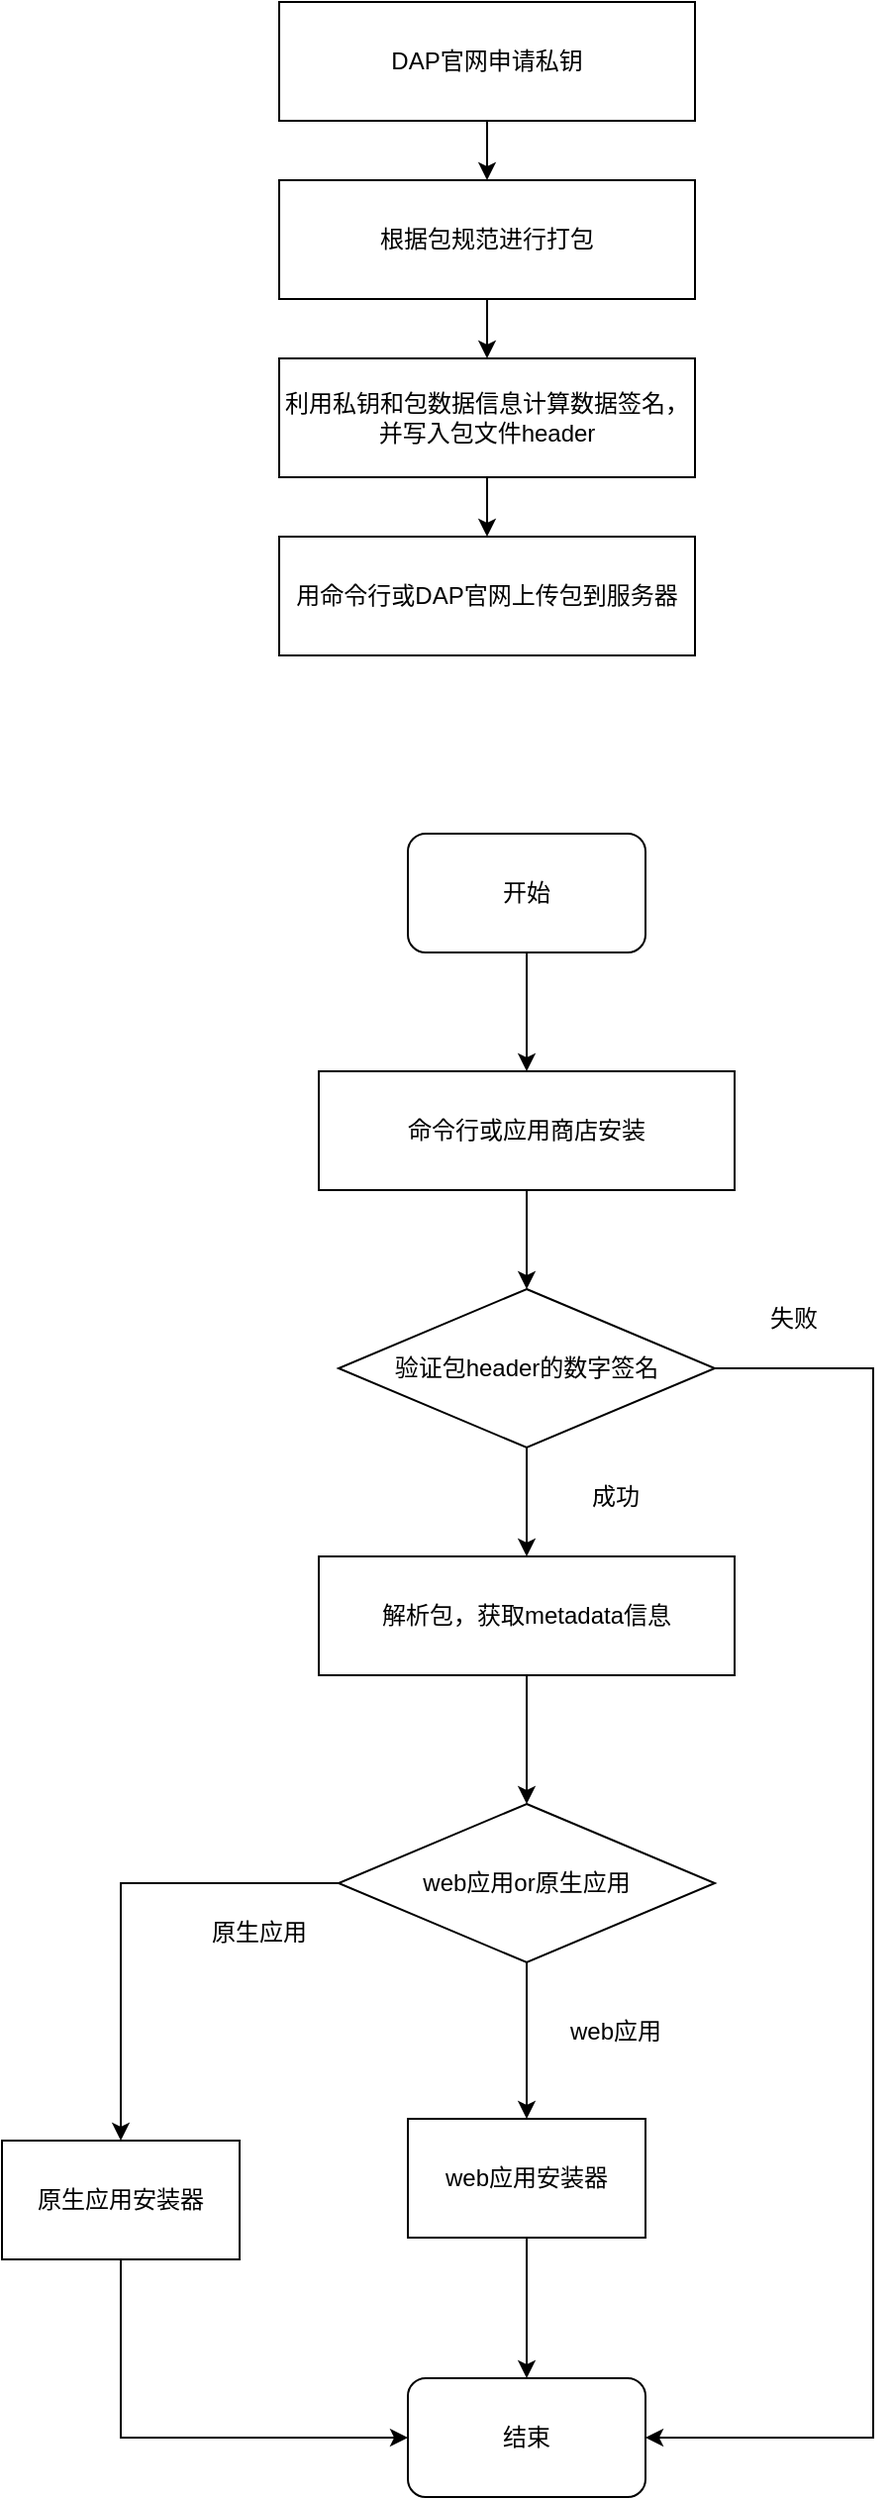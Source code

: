 <mxfile version="20.8.23" type="github"><diagram name="第 1 页" id="9uNJo5qJ1IKq9B-9a_iH"><mxGraphModel dx="1208" dy="645" grid="1" gridSize="10" guides="1" tooltips="1" connect="1" arrows="1" fold="1" page="1" pageScale="1" pageWidth="827" pageHeight="1169" math="0" shadow="0"><root><mxCell id="0"/><mxCell id="1" parent="0"/><mxCell id="nOM1Mk7bhXpc64X9yk_A-7" value="" style="edgeStyle=orthogonalEdgeStyle;rounded=0;orthogonalLoop=1;jettySize=auto;html=1;" parent="1" source="nOM1Mk7bhXpc64X9yk_A-1" target="nOM1Mk7bhXpc64X9yk_A-2" edge="1"><mxGeometry relative="1" as="geometry"/></mxCell><mxCell id="nOM1Mk7bhXpc64X9yk_A-1" value="DAP官网申请私钥" style="rounded=0;whiteSpace=wrap;html=1;" parent="1" vertex="1"><mxGeometry x="340" y="100" width="210" height="60" as="geometry"/></mxCell><mxCell id="nOM1Mk7bhXpc64X9yk_A-8" value="" style="edgeStyle=orthogonalEdgeStyle;rounded=0;orthogonalLoop=1;jettySize=auto;html=1;" parent="1" source="nOM1Mk7bhXpc64X9yk_A-2" target="nOM1Mk7bhXpc64X9yk_A-3" edge="1"><mxGeometry relative="1" as="geometry"/></mxCell><mxCell id="nOM1Mk7bhXpc64X9yk_A-2" value="根据包规范进行打包" style="rounded=0;whiteSpace=wrap;html=1;" parent="1" vertex="1"><mxGeometry x="340" y="190" width="210" height="60" as="geometry"/></mxCell><mxCell id="nOM1Mk7bhXpc64X9yk_A-9" value="" style="edgeStyle=orthogonalEdgeStyle;rounded=0;orthogonalLoop=1;jettySize=auto;html=1;" parent="1" source="nOM1Mk7bhXpc64X9yk_A-3" target="nOM1Mk7bhXpc64X9yk_A-5" edge="1"><mxGeometry relative="1" as="geometry"/></mxCell><mxCell id="nOM1Mk7bhXpc64X9yk_A-3" value="利用私钥和包数据信息计算数据签名，并写入包文件header" style="rounded=0;whiteSpace=wrap;html=1;" parent="1" vertex="1"><mxGeometry x="340" y="280" width="210" height="60" as="geometry"/></mxCell><mxCell id="nOM1Mk7bhXpc64X9yk_A-5" value="用命令行或DAP官网上传包到服务器" style="rounded=0;whiteSpace=wrap;html=1;" parent="1" vertex="1"><mxGeometry x="340" y="370" width="210" height="60" as="geometry"/></mxCell><mxCell id="kT36ZXCpixdjedBn1nZ9-15" value="" style="edgeStyle=orthogonalEdgeStyle;rounded=0;orthogonalLoop=1;jettySize=auto;html=1;" parent="1" source="nOM1Mk7bhXpc64X9yk_A-12" target="kT36ZXCpixdjedBn1nZ9-4" edge="1"><mxGeometry relative="1" as="geometry"/></mxCell><mxCell id="nOM1Mk7bhXpc64X9yk_A-12" value="命令行或应用商店安装" style="rounded=0;whiteSpace=wrap;html=1;" parent="1" vertex="1"><mxGeometry x="360" y="640" width="210" height="60" as="geometry"/></mxCell><mxCell id="nOM1Mk7bhXpc64X9yk_A-21" value="" style="edgeStyle=orthogonalEdgeStyle;rounded=0;orthogonalLoop=1;jettySize=auto;html=1;" parent="1" source="nOM1Mk7bhXpc64X9yk_A-18" target="nOM1Mk7bhXpc64X9yk_A-19" edge="1"><mxGeometry relative="1" as="geometry"/></mxCell><mxCell id="nOM1Mk7bhXpc64X9yk_A-18" value="web应用or原生应用" style="rhombus;whiteSpace=wrap;html=1;" parent="1" vertex="1"><mxGeometry x="370" y="1010" width="190" height="80" as="geometry"/></mxCell><mxCell id="kT36ZXCpixdjedBn1nZ9-19" value="" style="edgeStyle=orthogonalEdgeStyle;rounded=0;orthogonalLoop=1;jettySize=auto;html=1;" parent="1" source="nOM1Mk7bhXpc64X9yk_A-19" target="nOM1Mk7bhXpc64X9yk_A-29" edge="1"><mxGeometry relative="1" as="geometry"/></mxCell><mxCell id="nOM1Mk7bhXpc64X9yk_A-19" value="web应用安装器" style="rounded=0;whiteSpace=wrap;html=1;" parent="1" vertex="1"><mxGeometry x="405" y="1169" width="120" height="60" as="geometry"/></mxCell><mxCell id="nOM1Mk7bhXpc64X9yk_A-20" value="原生应用安装器" style="rounded=0;whiteSpace=wrap;html=1;" parent="1" vertex="1"><mxGeometry x="200" y="1180" width="120" height="60" as="geometry"/></mxCell><mxCell id="nOM1Mk7bhXpc64X9yk_A-24" value="" style="endArrow=classic;html=1;rounded=0;exitX=0;exitY=0.5;exitDx=0;exitDy=0;entryX=0.5;entryY=0;entryDx=0;entryDy=0;" parent="1" source="nOM1Mk7bhXpc64X9yk_A-18" target="nOM1Mk7bhXpc64X9yk_A-20" edge="1"><mxGeometry width="50" height="50" relative="1" as="geometry"><mxPoint x="250" y="950" as="sourcePoint"/><mxPoint x="300" y="960" as="targetPoint"/><Array as="points"><mxPoint x="260" y="1050"/></Array></mxGeometry></mxCell><mxCell id="nOM1Mk7bhXpc64X9yk_A-25" value="原生应用" style="text;html=1;strokeColor=none;fillColor=none;align=center;verticalAlign=middle;whiteSpace=wrap;rounded=0;" parent="1" vertex="1"><mxGeometry x="300" y="1060" width="60" height="30" as="geometry"/></mxCell><mxCell id="nOM1Mk7bhXpc64X9yk_A-28" value="web应用" style="text;html=1;strokeColor=none;fillColor=none;align=center;verticalAlign=middle;whiteSpace=wrap;rounded=0;" parent="1" vertex="1"><mxGeometry x="480" y="1110" width="60" height="30" as="geometry"/></mxCell><mxCell id="nOM1Mk7bhXpc64X9yk_A-29" value="结束" style="rounded=1;whiteSpace=wrap;html=1;" parent="1" vertex="1"><mxGeometry x="405" y="1300" width="120" height="60" as="geometry"/></mxCell><mxCell id="nOM1Mk7bhXpc64X9yk_A-32" value="" style="endArrow=classic;html=1;rounded=0;exitX=0.5;exitY=1;exitDx=0;exitDy=0;entryX=0;entryY=0.5;entryDx=0;entryDy=0;" parent="1" source="nOM1Mk7bhXpc64X9yk_A-20" target="nOM1Mk7bhXpc64X9yk_A-29" edge="1"><mxGeometry width="50" height="50" relative="1" as="geometry"><mxPoint x="400" y="1120" as="sourcePoint"/><mxPoint x="450" y="1070" as="targetPoint"/><Array as="points"><mxPoint x="260" y="1330"/></Array></mxGeometry></mxCell><mxCell id="nOM1Mk7bhXpc64X9yk_A-35" value="" style="edgeStyle=orthogonalEdgeStyle;rounded=0;orthogonalLoop=1;jettySize=auto;html=1;" parent="1" source="nOM1Mk7bhXpc64X9yk_A-33" target="nOM1Mk7bhXpc64X9yk_A-12" edge="1"><mxGeometry relative="1" as="geometry"/></mxCell><mxCell id="nOM1Mk7bhXpc64X9yk_A-33" value="开始" style="rounded=1;whiteSpace=wrap;html=1;" parent="1" vertex="1"><mxGeometry x="405" y="520" width="120" height="60" as="geometry"/></mxCell><mxCell id="kT36ZXCpixdjedBn1nZ9-16" value="" style="edgeStyle=orthogonalEdgeStyle;rounded=0;orthogonalLoop=1;jettySize=auto;html=1;" parent="1" source="kT36ZXCpixdjedBn1nZ9-4" target="kT36ZXCpixdjedBn1nZ9-11" edge="1"><mxGeometry relative="1" as="geometry"/></mxCell><mxCell id="kT36ZXCpixdjedBn1nZ9-4" value="验证包header的数字签名" style="rhombus;whiteSpace=wrap;html=1;" parent="1" vertex="1"><mxGeometry x="370" y="750" width="190" height="80" as="geometry"/></mxCell><mxCell id="kT36ZXCpixdjedBn1nZ9-7" value="" style="endArrow=classic;html=1;rounded=0;exitX=1;exitY=0.5;exitDx=0;exitDy=0;entryX=1;entryY=0.5;entryDx=0;entryDy=0;" parent="1" source="kT36ZXCpixdjedBn1nZ9-4" target="nOM1Mk7bhXpc64X9yk_A-29" edge="1"><mxGeometry width="50" height="50" relative="1" as="geometry"><mxPoint x="660" y="860" as="sourcePoint"/><mxPoint x="710" y="1140" as="targetPoint"/><Array as="points"><mxPoint x="640" y="790"/><mxPoint x="640" y="1330"/></Array></mxGeometry></mxCell><mxCell id="kT36ZXCpixdjedBn1nZ9-8" value="成功" style="text;html=1;strokeColor=none;fillColor=none;align=center;verticalAlign=middle;whiteSpace=wrap;rounded=0;" parent="1" vertex="1"><mxGeometry x="480" y="840" width="60" height="30" as="geometry"/></mxCell><mxCell id="kT36ZXCpixdjedBn1nZ9-9" value="失败" style="text;html=1;strokeColor=none;fillColor=none;align=center;verticalAlign=middle;whiteSpace=wrap;rounded=0;" parent="1" vertex="1"><mxGeometry x="570" y="750" width="60" height="30" as="geometry"/></mxCell><mxCell id="kT36ZXCpixdjedBn1nZ9-17" value="" style="edgeStyle=orthogonalEdgeStyle;rounded=0;orthogonalLoop=1;jettySize=auto;html=1;" parent="1" source="kT36ZXCpixdjedBn1nZ9-11" target="nOM1Mk7bhXpc64X9yk_A-18" edge="1"><mxGeometry relative="1" as="geometry"/></mxCell><mxCell id="kT36ZXCpixdjedBn1nZ9-11" value="解析包，获取metadata信息" style="rounded=0;whiteSpace=wrap;html=1;" parent="1" vertex="1"><mxGeometry x="360" y="885" width="210" height="60" as="geometry"/></mxCell><mxCell id="kT36ZXCpixdjedBn1nZ9-18" style="edgeStyle=orthogonalEdgeStyle;rounded=0;orthogonalLoop=1;jettySize=auto;html=1;exitX=0.5;exitY=1;exitDx=0;exitDy=0;" parent="1" source="kT36ZXCpixdjedBn1nZ9-8" target="kT36ZXCpixdjedBn1nZ9-8" edge="1"><mxGeometry relative="1" as="geometry"/></mxCell></root></mxGraphModel></diagram></mxfile>